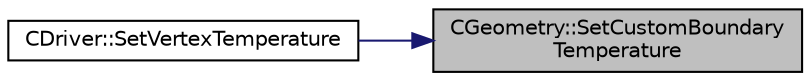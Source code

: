 digraph "CGeometry::SetCustomBoundaryTemperature"
{
 // LATEX_PDF_SIZE
  edge [fontname="Helvetica",fontsize="10",labelfontname="Helvetica",labelfontsize="10"];
  node [fontname="Helvetica",fontsize="10",shape=record];
  rankdir="RL";
  Node1 [label="CGeometry::SetCustomBoundary\lTemperature",height=0.2,width=0.4,color="black", fillcolor="grey75", style="filled", fontcolor="black",tooltip="Set the value of the customized temperature at a specified vertex on a specified marker."];
  Node1 -> Node2 [dir="back",color="midnightblue",fontsize="10",style="solid",fontname="Helvetica"];
  Node2 [label="CDriver::SetVertexTemperature",height=0.2,width=0.4,color="black", fillcolor="white", style="filled",URL="$classCDriver.html#a68ffb76456c89a3ae2d49073b6023ce2",tooltip="Set the temperature of a vertex on a specified marker."];
}

